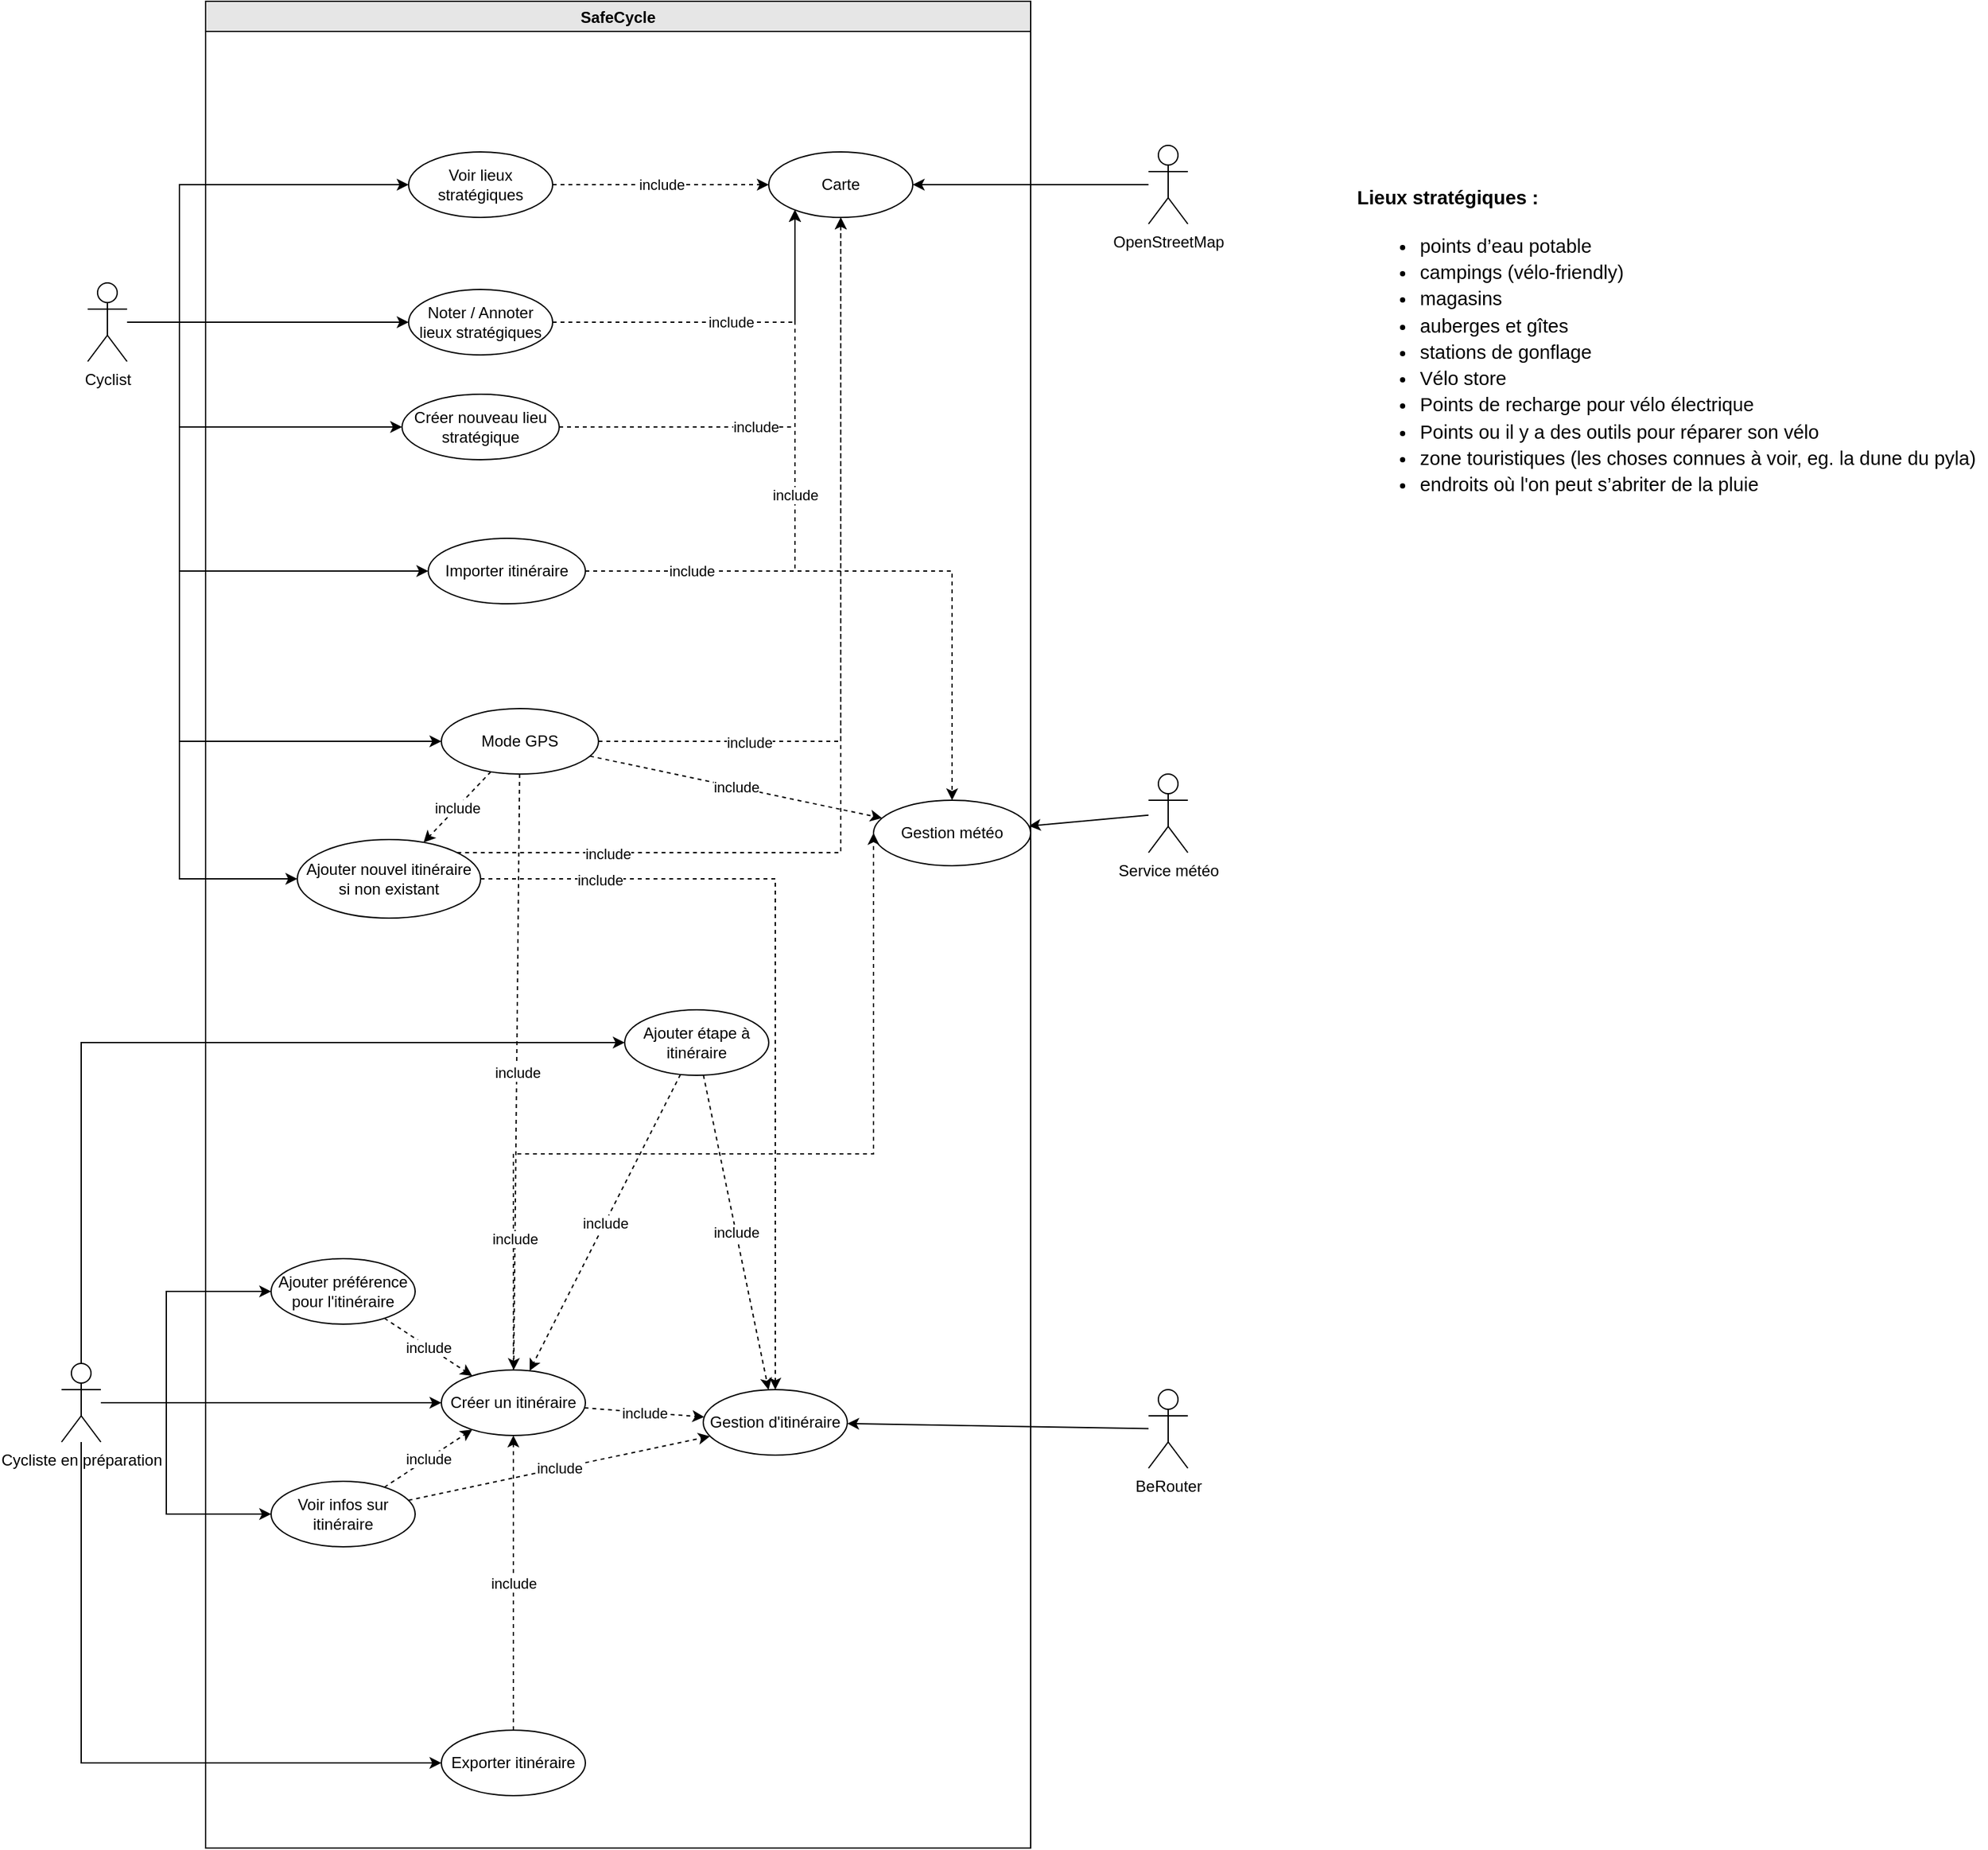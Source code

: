 <mxfile version="20.0.1" type="device" pages="2"><diagram id="Wl2Vq07yi9fjuiYWJFCR" name="Page-1"><mxGraphModel dx="1923" dy="971" grid="1" gridSize="10" guides="1" tooltips="1" connect="1" arrows="1" fold="1" page="1" pageScale="1" pageWidth="827" pageHeight="1169" math="0" shadow="0"><root><mxCell id="0"/><mxCell id="1" parent="0"/><mxCell id="qC4QMID4u2uV4U3Wm96S-1" value="Cyclist" style="shape=umlActor;verticalLabelPosition=bottom;verticalAlign=top;html=1;outlineConnect=0;" vertex="1" parent="1"><mxGeometry x="230" y="305" width="30" height="60" as="geometry"/></mxCell><mxCell id="qC4QMID4u2uV4U3Wm96S-4" value="SafeCycle" style="swimlane;fillColor=#E6E6E6;" vertex="1" parent="1"><mxGeometry x="320" y="90" width="630" height="1410" as="geometry"/></mxCell><mxCell id="qC4QMID4u2uV4U3Wm96S-5" value="Voir lieux stratégiques" style="ellipse;whiteSpace=wrap;html=1;" vertex="1" parent="qC4QMID4u2uV4U3Wm96S-4"><mxGeometry x="155" y="115" width="110" height="50" as="geometry"/></mxCell><mxCell id="qC4QMID4u2uV4U3Wm96S-18" value="Noter / Annoter lieux stratégiques" style="ellipse;whiteSpace=wrap;html=1;" vertex="1" parent="qC4QMID4u2uV4U3Wm96S-4"><mxGeometry x="155" y="220" width="110" height="50" as="geometry"/></mxCell><mxCell id="qC4QMID4u2uV4U3Wm96S-20" value="Créer nouveau lieu stratégique" style="ellipse;whiteSpace=wrap;html=1;" vertex="1" parent="qC4QMID4u2uV4U3Wm96S-4"><mxGeometry x="150" y="300" width="120" height="50" as="geometry"/></mxCell><mxCell id="qC4QMID4u2uV4U3Wm96S-24" value="Carte" style="ellipse;whiteSpace=wrap;html=1;" vertex="1" parent="qC4QMID4u2uV4U3Wm96S-4"><mxGeometry x="430" y="115" width="110" height="50" as="geometry"/></mxCell><mxCell id="qC4QMID4u2uV4U3Wm96S-30" value="" style="endArrow=classic;html=1;rounded=0;dashed=1" edge="1" parent="qC4QMID4u2uV4U3Wm96S-4" source="qC4QMID4u2uV4U3Wm96S-5" target="qC4QMID4u2uV4U3Wm96S-24"><mxGeometry relative="1" as="geometry"><mxPoint x="210" y="139.41" as="sourcePoint"/><mxPoint x="310" y="139.41" as="targetPoint"/></mxGeometry></mxCell><mxCell id="qC4QMID4u2uV4U3Wm96S-31" value="include" style="edgeLabel;resizable=0;html=1;align=center;verticalAlign=middle;" connectable="0" vertex="1" parent="qC4QMID4u2uV4U3Wm96S-30"><mxGeometry relative="1" as="geometry"/></mxCell><mxCell id="qC4QMID4u2uV4U3Wm96S-32" value="" style="endArrow=classic;html=1;rounded=0;dashed=1;edgeStyle=orthogonalEdgeStyle;rounded=0;orthogonalLoop=1;jettySize=auto;" edge="1" parent="qC4QMID4u2uV4U3Wm96S-4" source="qC4QMID4u2uV4U3Wm96S-18" target="qC4QMID4u2uV4U3Wm96S-24"><mxGeometry relative="1" as="geometry"><mxPoint x="200.0" y="150" as="sourcePoint"/><mxPoint x="380" y="150" as="targetPoint"/><Array as="points"><mxPoint x="450" y="245"/></Array></mxGeometry></mxCell><mxCell id="qC4QMID4u2uV4U3Wm96S-33" value="include" style="edgeLabel;resizable=0;html=1;align=center;verticalAlign=middle;" connectable="0" vertex="1" parent="qC4QMID4u2uV4U3Wm96S-32"><mxGeometry relative="1" as="geometry"/></mxCell><mxCell id="qC4QMID4u2uV4U3Wm96S-34" value="" style="endArrow=classic;html=1;rounded=0;dashed=1;edgeStyle=orthogonalEdgeStyle;rounded=0;orthogonalLoop=1;jettySize=auto;" edge="1" parent="qC4QMID4u2uV4U3Wm96S-4" source="qC4QMID4u2uV4U3Wm96S-20" target="qC4QMID4u2uV4U3Wm96S-24"><mxGeometry relative="1" as="geometry"><mxPoint x="187.948" y="239.383" as="sourcePoint"/><mxPoint x="391.967" y="165.569" as="targetPoint"/><Array as="points"><mxPoint x="450" y="325"/></Array></mxGeometry></mxCell><mxCell id="qC4QMID4u2uV4U3Wm96S-35" value="include" style="edgeLabel;resizable=0;html=1;align=center;verticalAlign=middle;" connectable="0" vertex="1" parent="qC4QMID4u2uV4U3Wm96S-34"><mxGeometry relative="1" as="geometry"><mxPoint x="-23" as="offset"/></mxGeometry></mxCell><mxCell id="qC4QMID4u2uV4U3Wm96S-38" value="Créer un itinéraire" style="ellipse;whiteSpace=wrap;html=1;" vertex="1" parent="qC4QMID4u2uV4U3Wm96S-4"><mxGeometry x="180" y="1045" width="110" height="50" as="geometry"/></mxCell><mxCell id="qC4QMID4u2uV4U3Wm96S-40" value="Gestion d'itinéraire" style="ellipse;whiteSpace=wrap;html=1;" vertex="1" parent="qC4QMID4u2uV4U3Wm96S-4"><mxGeometry x="380" y="1060" width="110" height="50" as="geometry"/></mxCell><mxCell id="qC4QMID4u2uV4U3Wm96S-41" value="Exporter itinéraire" style="ellipse;whiteSpace=wrap;html=1;" vertex="1" parent="qC4QMID4u2uV4U3Wm96S-4"><mxGeometry x="180" y="1320" width="110" height="50" as="geometry"/></mxCell><mxCell id="qC4QMID4u2uV4U3Wm96S-49" value="" style="endArrow=classic;html=1;rounded=0;dashed=1" edge="1" parent="qC4QMID4u2uV4U3Wm96S-4" source="qC4QMID4u2uV4U3Wm96S-41" target="qC4QMID4u2uV4U3Wm96S-38"><mxGeometry relative="1" as="geometry"><mxPoint x="310" y="1280" as="sourcePoint"/><mxPoint x="389.75" y="589.211" as="targetPoint"/></mxGeometry></mxCell><mxCell id="qC4QMID4u2uV4U3Wm96S-50" value="include" style="edgeLabel;resizable=0;html=1;align=center;verticalAlign=middle;" connectable="0" vertex="1" parent="qC4QMID4u2uV4U3Wm96S-49"><mxGeometry relative="1" as="geometry"/></mxCell><mxCell id="qC4QMID4u2uV4U3Wm96S-54" value="" style="endArrow=classic;html=1;rounded=0;dashed=1" edge="1" parent="qC4QMID4u2uV4U3Wm96S-4" source="qC4QMID4u2uV4U3Wm96S-38" target="qC4QMID4u2uV4U3Wm96S-40"><mxGeometry relative="1" as="geometry"><mxPoint x="479" y="1195" as="sourcePoint"/><mxPoint x="479" y="1240" as="targetPoint"/></mxGeometry></mxCell><mxCell id="qC4QMID4u2uV4U3Wm96S-55" value="include" style="edgeLabel;resizable=0;html=1;align=center;verticalAlign=middle;" connectable="0" vertex="1" parent="qC4QMID4u2uV4U3Wm96S-54"><mxGeometry relative="1" as="geometry"/></mxCell><mxCell id="qC4QMID4u2uV4U3Wm96S-56" value="Ajouter étape à itinéraire" style="ellipse;whiteSpace=wrap;html=1;" vertex="1" parent="qC4QMID4u2uV4U3Wm96S-4"><mxGeometry x="320" y="770" width="110" height="50" as="geometry"/></mxCell><mxCell id="qC4QMID4u2uV4U3Wm96S-59" value="" style="endArrow=classic;html=1;rounded=0;dashed=1" edge="1" parent="qC4QMID4u2uV4U3Wm96S-4" source="qC4QMID4u2uV4U3Wm96S-56" target="qC4QMID4u2uV4U3Wm96S-38"><mxGeometry relative="1" as="geometry"><mxPoint x="99" y="1130" as="sourcePoint"/><mxPoint x="320" y="1010" as="targetPoint"/></mxGeometry></mxCell><mxCell id="qC4QMID4u2uV4U3Wm96S-60" value="include" style="edgeLabel;resizable=0;html=1;align=center;verticalAlign=middle;" connectable="0" vertex="1" parent="qC4QMID4u2uV4U3Wm96S-59"><mxGeometry relative="1" as="geometry"/></mxCell><mxCell id="qC4QMID4u2uV4U3Wm96S-61" value="" style="endArrow=classic;html=1;rounded=0;dashed=1" edge="1" parent="qC4QMID4u2uV4U3Wm96S-4" source="qC4QMID4u2uV4U3Wm96S-56" target="qC4QMID4u2uV4U3Wm96S-40"><mxGeometry relative="1" as="geometry"><mxPoint x="153.577" y="1108.093" as="sourcePoint"/><mxPoint x="390.44" y="1121.845" as="targetPoint"/></mxGeometry></mxCell><mxCell id="qC4QMID4u2uV4U3Wm96S-62" value="include" style="edgeLabel;resizable=0;html=1;align=center;verticalAlign=middle;" connectable="0" vertex="1" parent="qC4QMID4u2uV4U3Wm96S-61"><mxGeometry relative="1" as="geometry"/></mxCell><mxCell id="qC4QMID4u2uV4U3Wm96S-65" value="Ajouter préférence pour l'itinéraire" style="ellipse;whiteSpace=wrap;html=1;" vertex="1" parent="qC4QMID4u2uV4U3Wm96S-4"><mxGeometry x="50" y="960" width="110" height="50" as="geometry"/></mxCell><mxCell id="qC4QMID4u2uV4U3Wm96S-67" value="" style="endArrow=classic;html=1;rounded=0;dashed=1" edge="1" parent="qC4QMID4u2uV4U3Wm96S-4" source="qC4QMID4u2uV4U3Wm96S-65" target="qC4QMID4u2uV4U3Wm96S-38"><mxGeometry relative="1" as="geometry"><mxPoint x="220" y="970" as="sourcePoint"/><mxPoint x="245.0" y="910" as="targetPoint"/></mxGeometry></mxCell><mxCell id="qC4QMID4u2uV4U3Wm96S-68" value="include" style="edgeLabel;resizable=0;html=1;align=center;verticalAlign=middle;" connectable="0" vertex="1" parent="qC4QMID4u2uV4U3Wm96S-67"><mxGeometry relative="1" as="geometry"/></mxCell><mxCell id="qC4QMID4u2uV4U3Wm96S-69" value="Voir infos sur itinéraire" style="ellipse;whiteSpace=wrap;html=1;" vertex="1" parent="qC4QMID4u2uV4U3Wm96S-4"><mxGeometry x="50" y="1130" width="110" height="50" as="geometry"/></mxCell><mxCell id="qC4QMID4u2uV4U3Wm96S-71" value="" style="endArrow=classic;html=1;rounded=0;dashed=1;" edge="1" parent="qC4QMID4u2uV4U3Wm96S-4" source="qC4QMID4u2uV4U3Wm96S-69" target="qC4QMID4u2uV4U3Wm96S-40"><mxGeometry relative="1" as="geometry"><mxPoint x="420" y="1190" as="sourcePoint"/><mxPoint x="522.886" y="1106.548" as="targetPoint"/></mxGeometry></mxCell><mxCell id="qC4QMID4u2uV4U3Wm96S-72" value="include" style="edgeLabel;resizable=0;html=1;align=center;verticalAlign=middle;" connectable="0" vertex="1" parent="qC4QMID4u2uV4U3Wm96S-71"><mxGeometry relative="1" as="geometry"/></mxCell><mxCell id="qC4QMID4u2uV4U3Wm96S-73" value="" style="endArrow=classic;html=1;rounded=0;dashed=1;" edge="1" parent="qC4QMID4u2uV4U3Wm96S-4" source="qC4QMID4u2uV4U3Wm96S-69" target="qC4QMID4u2uV4U3Wm96S-38"><mxGeometry relative="1" as="geometry"><mxPoint x="150" y="1100" as="sourcePoint"/><mxPoint x="547.701" y="1247.848" as="targetPoint"/></mxGeometry></mxCell><mxCell id="qC4QMID4u2uV4U3Wm96S-74" value="include" style="edgeLabel;resizable=0;html=1;align=center;verticalAlign=middle;" connectable="0" vertex="1" parent="qC4QMID4u2uV4U3Wm96S-73"><mxGeometry relative="1" as="geometry"/></mxCell><mxCell id="qC4QMID4u2uV4U3Wm96S-75" value="Importer itinéraire" style="ellipse;whiteSpace=wrap;html=1;" vertex="1" parent="qC4QMID4u2uV4U3Wm96S-4"><mxGeometry x="170" y="410" width="120" height="50" as="geometry"/></mxCell><mxCell id="qC4QMID4u2uV4U3Wm96S-77" value="" style="endArrow=classic;html=1;rounded=0;dashed=1;edgeStyle=orthogonalEdgeStyle;rounded=0;orthogonalLoop=1;jettySize=auto;" edge="1" parent="qC4QMID4u2uV4U3Wm96S-4" source="qC4QMID4u2uV4U3Wm96S-75" target="qC4QMID4u2uV4U3Wm96S-24"><mxGeometry relative="1" as="geometry"><mxPoint x="197.847" y="329.915" as="sourcePoint"/><mxPoint x="389.75" y="269.211" as="targetPoint"/><Array as="points"><mxPoint x="450" y="435"/></Array></mxGeometry></mxCell><mxCell id="qC4QMID4u2uV4U3Wm96S-78" value="include" style="edgeLabel;resizable=0;html=1;align=center;verticalAlign=middle;" connectable="0" vertex="1" parent="qC4QMID4u2uV4U3Wm96S-77"><mxGeometry relative="1" as="geometry"/></mxCell><mxCell id="qC4QMID4u2uV4U3Wm96S-79" value="Mode GPS" style="ellipse;whiteSpace=wrap;html=1;" vertex="1" parent="qC4QMID4u2uV4U3Wm96S-4"><mxGeometry x="180" y="540" width="120" height="50" as="geometry"/></mxCell><mxCell id="qC4QMID4u2uV4U3Wm96S-81" value="" style="endArrow=classic;html=1;rounded=0;dashed=1;edgeStyle=orthogonalEdgeStyle;rounded=0;orthogonalLoop=1;jettySize=auto;" edge="1" parent="qC4QMID4u2uV4U3Wm96S-4" source="qC4QMID4u2uV4U3Wm96S-79" target="qC4QMID4u2uV4U3Wm96S-24"><mxGeometry relative="1" as="geometry"><mxPoint x="179.519" y="443.235" as="sourcePoint"/><mxPoint x="406.087" y="276.267" as="targetPoint"/><Array as="points"><mxPoint x="485" y="565"/></Array></mxGeometry></mxCell><mxCell id="qC4QMID4u2uV4U3Wm96S-82" value="include" style="edgeLabel;resizable=0;html=1;align=center;verticalAlign=middle;" connectable="0" vertex="1" parent="qC4QMID4u2uV4U3Wm96S-81"><mxGeometry relative="1" as="geometry"><mxPoint x="-70" y="108" as="offset"/></mxGeometry></mxCell><mxCell id="qC4QMID4u2uV4U3Wm96S-83" value="" style="endArrow=classic;html=1;rounded=0;dashed=1" edge="1" parent="qC4QMID4u2uV4U3Wm96S-4" source="qC4QMID4u2uV4U3Wm96S-79" target="qC4QMID4u2uV4U3Wm96S-38"><mxGeometry relative="1" as="geometry"><mxPoint x="300" y="660" as="sourcePoint"/><mxPoint x="390" y="550" as="targetPoint"/></mxGeometry></mxCell><mxCell id="qC4QMID4u2uV4U3Wm96S-84" value="include" style="edgeLabel;resizable=0;html=1;align=center;verticalAlign=middle;" connectable="0" vertex="1" parent="qC4QMID4u2uV4U3Wm96S-83"><mxGeometry relative="1" as="geometry"/></mxCell><mxCell id="qC4QMID4u2uV4U3Wm96S-86" value="Ajouter nouvel itinéraire si non existant" style="ellipse;whiteSpace=wrap;html=1;" vertex="1" parent="qC4QMID4u2uV4U3Wm96S-4"><mxGeometry x="70" y="640" width="140" height="60" as="geometry"/></mxCell><mxCell id="qC4QMID4u2uV4U3Wm96S-87" value="" style="endArrow=classic;html=1;rounded=0;dashed=1" edge="1" parent="qC4QMID4u2uV4U3Wm96S-4" source="qC4QMID4u2uV4U3Wm96S-79" target="qC4QMID4u2uV4U3Wm96S-86"><mxGeometry relative="1" as="geometry"><mxPoint x="249.762" y="600.0" as="sourcePoint"/><mxPoint x="245.226" y="1070.0" as="targetPoint"/></mxGeometry></mxCell><mxCell id="qC4QMID4u2uV4U3Wm96S-88" value="include" style="edgeLabel;resizable=0;html=1;align=center;verticalAlign=middle;" connectable="0" vertex="1" parent="qC4QMID4u2uV4U3Wm96S-87"><mxGeometry relative="1" as="geometry"/></mxCell><mxCell id="qC4QMID4u2uV4U3Wm96S-90" style="edgeStyle=orthogonalEdgeStyle;rounded=0;orthogonalLoop=1;jettySize=auto;html=1;dashed=1" edge="1" parent="qC4QMID4u2uV4U3Wm96S-4" source="qC4QMID4u2uV4U3Wm96S-86" target="qC4QMID4u2uV4U3Wm96S-24"><mxGeometry relative="1" as="geometry"><mxPoint x="450" y="330" as="targetPoint"/><Array as="points"><mxPoint x="485" y="650"/></Array></mxGeometry></mxCell><mxCell id="qC4QMID4u2uV4U3Wm96S-91" value="include" style="edgeLabel;html=1;align=center;verticalAlign=middle;resizable=0;points=[];" vertex="1" connectable="0" parent="qC4QMID4u2uV4U3Wm96S-90"><mxGeometry x="-0.706" y="-1" relative="1" as="geometry"><mxPoint as="offset"/></mxGeometry></mxCell><mxCell id="qC4QMID4u2uV4U3Wm96S-92" style="edgeStyle=orthogonalEdgeStyle;rounded=0;orthogonalLoop=1;jettySize=auto;html=1;dashed=1;" edge="1" parent="qC4QMID4u2uV4U3Wm96S-4" source="qC4QMID4u2uV4U3Wm96S-86" target="qC4QMID4u2uV4U3Wm96S-40"><mxGeometry relative="1" as="geometry"><mxPoint x="755" y="370" as="targetPoint"/><mxPoint x="540.0" y="770.059" as="sourcePoint"/></mxGeometry></mxCell><mxCell id="qC4QMID4u2uV4U3Wm96S-93" value="include" style="edgeLabel;html=1;align=center;verticalAlign=middle;resizable=0;points=[];" vertex="1" connectable="0" parent="qC4QMID4u2uV4U3Wm96S-92"><mxGeometry x="-0.706" y="-1" relative="1" as="geometry"><mxPoint as="offset"/></mxGeometry></mxCell><mxCell id="qC4QMID4u2uV4U3Wm96S-97" value="Gestion météo" style="ellipse;whiteSpace=wrap;html=1;" vertex="1" parent="qC4QMID4u2uV4U3Wm96S-4"><mxGeometry x="510" y="610" width="120" height="50" as="geometry"/></mxCell><mxCell id="qC4QMID4u2uV4U3Wm96S-95" value="" style="endArrow=classic;html=1;rounded=0;dashed=1;edgeStyle=orthogonalEdgeStyle;rounded=0;orthogonalLoop=1;jettySize=auto;" edge="1" parent="qC4QMID4u2uV4U3Wm96S-4" source="qC4QMID4u2uV4U3Wm96S-75" target="qC4QMID4u2uV4U3Wm96S-97"><mxGeometry relative="1" as="geometry"><mxPoint x="264.041" y="550.694" as="sourcePoint"/><mxPoint x="470" y="580" as="targetPoint"/></mxGeometry></mxCell><mxCell id="qC4QMID4u2uV4U3Wm96S-96" value="include" style="edgeLabel;resizable=0;html=1;align=center;verticalAlign=middle;" connectable="0" vertex="1" parent="qC4QMID4u2uV4U3Wm96S-95"><mxGeometry relative="1" as="geometry"><mxPoint x="-147" as="offset"/></mxGeometry></mxCell><mxCell id="qC4QMID4u2uV4U3Wm96S-98" value="" style="endArrow=classic;html=1;rounded=0;dashed=1" edge="1" parent="qC4QMID4u2uV4U3Wm96S-4" source="qC4QMID4u2uV4U3Wm96S-79" target="qC4QMID4u2uV4U3Wm96S-97"><mxGeometry relative="1" as="geometry"><mxPoint x="271.424" y="466.297" as="sourcePoint"/><mxPoint x="488.534" y="613.714" as="targetPoint"/></mxGeometry></mxCell><mxCell id="qC4QMID4u2uV4U3Wm96S-99" value="include" style="edgeLabel;resizable=0;html=1;align=center;verticalAlign=middle;" connectable="0" vertex="1" parent="qC4QMID4u2uV4U3Wm96S-98"><mxGeometry relative="1" as="geometry"/></mxCell><mxCell id="qC4QMID4u2uV4U3Wm96S-102" style="edgeStyle=orthogonalEdgeStyle;rounded=0;orthogonalLoop=1;jettySize=auto;html=1;dashed=1;" edge="1" parent="qC4QMID4u2uV4U3Wm96S-4" source="qC4QMID4u2uV4U3Wm96S-38" target="qC4QMID4u2uV4U3Wm96S-97"><mxGeometry relative="1" as="geometry"><mxPoint x="765" y="1160" as="targetPoint"/><mxPoint x="540.0" y="770.059" as="sourcePoint"/><Array as="points"><mxPoint x="235" y="880"/><mxPoint x="510" y="880"/></Array></mxGeometry></mxCell><mxCell id="qC4QMID4u2uV4U3Wm96S-103" value="include" style="edgeLabel;html=1;align=center;verticalAlign=middle;resizable=0;points=[];" vertex="1" connectable="0" parent="qC4QMID4u2uV4U3Wm96S-102"><mxGeometry x="-0.706" y="-1" relative="1" as="geometry"><mxPoint as="offset"/></mxGeometry></mxCell><mxCell id="qC4QMID4u2uV4U3Wm96S-7" value="&lt;span id=&quot;docs-internal-guid-6f04f4e0-7fff-7d1e-76fc-2dbf0cba91d2&quot;&gt;&lt;div style=&quot;text-align: justify;&quot;&gt;&lt;font face=&quot;Poppins, sans-serif&quot;&gt;&lt;span style=&quot;font-size: 14.667px;&quot;&gt;&lt;b&gt;Lieux stratégiques :&amp;nbsp;&lt;/b&gt;&lt;/span&gt;&lt;/font&gt;&lt;/div&gt;&lt;div style=&quot;text-align: justify;&quot;&gt;&lt;font face=&quot;Poppins, sans-serif&quot;&gt;&lt;span style=&quot;font-size: 14.667px;&quot;&gt;&lt;br&gt;&lt;/span&gt;&lt;/font&gt;&lt;/div&gt;&lt;ul style=&quot;margin-top:0;margin-bottom:0;padding-inline-start:48px;&quot;&gt;&lt;li aria-level=&quot;1&quot; style=&quot;list-style-type: disc; font-size: 11pt; font-family: Poppins, sans-serif; background-color: transparent; font-variant-numeric: normal; font-variant-east-asian: normal; vertical-align: baseline;&quot; dir=&quot;ltr&quot;&gt;&lt;p role=&quot;presentation&quot; style=&quot;line-height:1.38;text-align: justify;margin-top:0pt;margin-bottom:0pt;&quot; dir=&quot;ltr&quot;&gt;&lt;span style=&quot;font-size: 11pt; background-color: transparent; font-variant-numeric: normal; font-variant-east-asian: normal; vertical-align: baseline;&quot;&gt;points d’eau potable&lt;/span&gt;&lt;/p&gt;&lt;/li&gt;&lt;li aria-level=&quot;1&quot; style=&quot;list-style-type: disc; font-size: 11pt; font-family: Poppins, sans-serif; background-color: transparent; font-variant-numeric: normal; font-variant-east-asian: normal; vertical-align: baseline;&quot; dir=&quot;ltr&quot;&gt;&lt;p role=&quot;presentation&quot; style=&quot;line-height:1.38;text-align: justify;margin-top:0pt;margin-bottom:0pt;&quot; dir=&quot;ltr&quot;&gt;&lt;span style=&quot;font-size: 11pt; background-color: transparent; font-variant-numeric: normal; font-variant-east-asian: normal; vertical-align: baseline;&quot;&gt;campings (vélo-friendly)&lt;/span&gt;&lt;/p&gt;&lt;/li&gt;&lt;li aria-level=&quot;1&quot; style=&quot;list-style-type: disc; font-size: 11pt; font-family: Poppins, sans-serif; background-color: transparent; font-variant-numeric: normal; font-variant-east-asian: normal; vertical-align: baseline;&quot; dir=&quot;ltr&quot;&gt;&lt;p role=&quot;presentation&quot; style=&quot;line-height:1.38;text-align: justify;margin-top:0pt;margin-bottom:0pt;&quot; dir=&quot;ltr&quot;&gt;&lt;span style=&quot;font-size: 11pt; background-color: transparent; font-variant-numeric: normal; font-variant-east-asian: normal; vertical-align: baseline;&quot;&gt;magasins&amp;nbsp;&lt;/span&gt;&lt;/p&gt;&lt;/li&gt;&lt;li aria-level=&quot;1&quot; style=&quot;list-style-type: disc; font-size: 11pt; font-family: Poppins, sans-serif; background-color: transparent; font-variant-numeric: normal; font-variant-east-asian: normal; vertical-align: baseline;&quot; dir=&quot;ltr&quot;&gt;&lt;p role=&quot;presentation&quot; style=&quot;line-height:1.38;text-align: justify;margin-top:0pt;margin-bottom:0pt;&quot; dir=&quot;ltr&quot;&gt;&lt;span style=&quot;font-size: 11pt; background-color: transparent; font-variant-numeric: normal; font-variant-east-asian: normal; vertical-align: baseline;&quot;&gt;auberges et gîtes&lt;/span&gt;&lt;/p&gt;&lt;/li&gt;&lt;li aria-level=&quot;1&quot; style=&quot;list-style-type: disc; font-size: 11pt; font-family: Poppins, sans-serif; background-color: transparent; font-variant-numeric: normal; font-variant-east-asian: normal; vertical-align: baseline;&quot; dir=&quot;ltr&quot;&gt;&lt;p role=&quot;presentation&quot; style=&quot;line-height:1.38;text-align: justify;margin-top:0pt;margin-bottom:0pt;&quot; dir=&quot;ltr&quot;&gt;&lt;span style=&quot;font-size: 11pt; background-color: transparent; font-variant-numeric: normal; font-variant-east-asian: normal; vertical-align: baseline;&quot;&gt;stations de gonflage&lt;/span&gt;&lt;/p&gt;&lt;/li&gt;&lt;li aria-level=&quot;1&quot; style=&quot;list-style-type: disc; font-size: 11pt; font-family: Poppins, sans-serif; background-color: transparent; font-variant-numeric: normal; font-variant-east-asian: normal; vertical-align: baseline;&quot; dir=&quot;ltr&quot;&gt;&lt;p role=&quot;presentation&quot; style=&quot;line-height:1.38;text-align: justify;margin-top:0pt;margin-bottom:0pt;&quot; dir=&quot;ltr&quot;&gt;&lt;span style=&quot;font-size: 11pt; background-color: transparent; font-variant-numeric: normal; font-variant-east-asian: normal; vertical-align: baseline;&quot;&gt;Vélo store&lt;/span&gt;&lt;/p&gt;&lt;/li&gt;&lt;li aria-level=&quot;1&quot; style=&quot;list-style-type: disc; font-size: 11pt; font-family: Poppins, sans-serif; background-color: transparent; font-variant-numeric: normal; font-variant-east-asian: normal; vertical-align: baseline;&quot; dir=&quot;ltr&quot;&gt;&lt;p role=&quot;presentation&quot; style=&quot;line-height:1.38;text-align: justify;margin-top:0pt;margin-bottom:0pt;&quot; dir=&quot;ltr&quot;&gt;&lt;span style=&quot;font-size: 11pt; background-color: transparent; font-variant-numeric: normal; font-variant-east-asian: normal; vertical-align: baseline;&quot;&gt;Points de recharge pour vélo électrique&lt;/span&gt;&lt;/p&gt;&lt;/li&gt;&lt;li aria-level=&quot;1&quot; style=&quot;list-style-type: disc; font-size: 11pt; font-family: Poppins, sans-serif; background-color: transparent; font-variant-numeric: normal; font-variant-east-asian: normal; vertical-align: baseline;&quot; dir=&quot;ltr&quot;&gt;&lt;p role=&quot;presentation&quot; style=&quot;line-height:1.38;text-align: justify;margin-top:0pt;margin-bottom:0pt;&quot; dir=&quot;ltr&quot;&gt;&lt;span style=&quot;font-size: 11pt; background-color: transparent; font-variant-numeric: normal; font-variant-east-asian: normal; vertical-align: baseline;&quot;&gt;Points ou il y a des outils pour réparer son vélo&lt;/span&gt;&lt;/p&gt;&lt;/li&gt;&lt;li aria-level=&quot;1&quot; style=&quot;list-style-type: disc; font-size: 11pt; font-family: Poppins, sans-serif; background-color: transparent; font-variant-numeric: normal; font-variant-east-asian: normal; vertical-align: baseline;&quot; dir=&quot;ltr&quot;&gt;&lt;p role=&quot;presentation&quot; style=&quot;line-height:1.38;text-align: justify;margin-top:0pt;margin-bottom:0pt;&quot; dir=&quot;ltr&quot;&gt;&lt;span style=&quot;font-size: 11pt; background-color: transparent; font-variant-numeric: normal; font-variant-east-asian: normal; vertical-align: baseline;&quot;&gt;zone touristiques (les choses connues à voir, eg. la dune du pyla)&lt;/span&gt;&lt;/p&gt;&lt;/li&gt;&lt;li aria-level=&quot;1&quot; style=&quot;list-style-type: disc; font-size: 11pt; font-family: Poppins, sans-serif; background-color: transparent; font-variant-numeric: normal; font-variant-east-asian: normal; vertical-align: baseline;&quot; dir=&quot;ltr&quot;&gt;&lt;p role=&quot;presentation&quot; style=&quot;line-height:1.38;text-align: justify;margin-top:0pt;margin-bottom:0pt;&quot; dir=&quot;ltr&quot;&gt;&lt;span style=&quot;font-size: 11pt; background-color: transparent; font-variant-numeric: normal; font-variant-east-asian: normal; vertical-align: baseline;&quot;&gt;endroits où l'on peut s’abriter de la pluie&lt;/span&gt;&lt;/p&gt;&lt;/li&gt;&lt;/ul&gt;&lt;/span&gt;" style="text;html=1;align=center;verticalAlign=middle;resizable=0;points=[];autosize=1;strokeColor=none;fillColor=none;" vertex="1" parent="1"><mxGeometry x="1190" y="230" width="490" height="240" as="geometry"/></mxCell><mxCell id="qC4QMID4u2uV4U3Wm96S-16" value="" style="endArrow=classic;html=1;rounded=0;edgeStyle=orthogonalEdgeStyle;rounded=0;orthogonalLoop=1;jettySize=auto;" edge="1" parent="1" source="qC4QMID4u2uV4U3Wm96S-1" target="qC4QMID4u2uV4U3Wm96S-5"><mxGeometry width="50" height="50" relative="1" as="geometry"><mxPoint x="720" y="610" as="sourcePoint"/><mxPoint x="770" y="560" as="targetPoint"/><Array as="points"><mxPoint x="300" y="335"/><mxPoint x="300" y="230"/></Array></mxGeometry></mxCell><mxCell id="qC4QMID4u2uV4U3Wm96S-19" value="" style="endArrow=classic;html=1;rounded=0;" edge="1" parent="1" source="qC4QMID4u2uV4U3Wm96S-1" target="qC4QMID4u2uV4U3Wm96S-18"><mxGeometry width="50" height="50" relative="1" as="geometry"><mxPoint x="255" y="240" as="sourcePoint"/><mxPoint x="470.0" y="240" as="targetPoint"/></mxGeometry></mxCell><mxCell id="qC4QMID4u2uV4U3Wm96S-21" value="" style="endArrow=classic;html=1;rounded=0;edgeStyle=orthogonalEdgeStyle;rounded=0;orthogonalLoop=1;jettySize=auto;" edge="1" parent="1" source="qC4QMID4u2uV4U3Wm96S-1" target="qC4QMID4u2uV4U3Wm96S-20"><mxGeometry width="50" height="50" relative="1" as="geometry"><mxPoint x="270" y="245.834" as="sourcePoint"/><mxPoint x="483.197" y="328.753" as="targetPoint"/><Array as="points"><mxPoint x="300" y="335"/><mxPoint x="300" y="415"/></Array></mxGeometry></mxCell><mxCell id="qC4QMID4u2uV4U3Wm96S-22" value="OpenStreetMap" style="shape=umlActor;verticalLabelPosition=bottom;verticalAlign=top;html=1;outlineConnect=0;" vertex="1" parent="1"><mxGeometry x="1040" y="200" width="30" height="60" as="geometry"/></mxCell><mxCell id="qC4QMID4u2uV4U3Wm96S-25" value="" style="endArrow=classic;html=1;rounded=0;" edge="1" parent="1" source="qC4QMID4u2uV4U3Wm96S-22" target="qC4QMID4u2uV4U3Wm96S-24"><mxGeometry width="50" height="50" relative="1" as="geometry"><mxPoint x="850" y="570" as="sourcePoint"/><mxPoint x="900" y="520" as="targetPoint"/></mxGeometry></mxCell><mxCell id="qC4QMID4u2uV4U3Wm96S-39" value="BeRouter" style="shape=umlActor;verticalLabelPosition=bottom;verticalAlign=top;html=1;outlineConnect=0;" vertex="1" parent="1"><mxGeometry x="1040" y="1150" width="30" height="60" as="geometry"/></mxCell><mxCell id="qC4QMID4u2uV4U3Wm96S-43" value="Cycliste en préparation" style="shape=umlActor;verticalLabelPosition=bottom;verticalAlign=top;html=1;outlineConnect=0;" vertex="1" parent="1"><mxGeometry x="210" y="1130" width="30" height="60" as="geometry"/></mxCell><mxCell id="qC4QMID4u2uV4U3Wm96S-48" value="" style="endArrow=classic;html=1;rounded=0;" edge="1" parent="1" source="qC4QMID4u2uV4U3Wm96S-43" target="qC4QMID4u2uV4U3Wm96S-38"><mxGeometry width="50" height="50" relative="1" as="geometry"><mxPoint x="270" y="669.912" as="sourcePoint"/><mxPoint x="482.755" y="739.59" as="targetPoint"/></mxGeometry></mxCell><mxCell id="qC4QMID4u2uV4U3Wm96S-51" value="" style="endArrow=classic;html=1;rounded=0;edgeStyle=orthogonalEdgeStyle;rounded=0;orthogonalLoop=1;jettySize=auto;" edge="1" parent="1" source="qC4QMID4u2uV4U3Wm96S-43" target="qC4QMID4u2uV4U3Wm96S-41"><mxGeometry width="50" height="50" relative="1" as="geometry"><mxPoint x="250" y="1170" as="sourcePoint"/><mxPoint x="424" y="1170" as="targetPoint"/><Array as="points"><mxPoint x="225" y="1435"/></Array></mxGeometry></mxCell><mxCell id="qC4QMID4u2uV4U3Wm96S-52" value="" style="endArrow=classic;html=1;rounded=0;" edge="1" parent="1" source="qC4QMID4u2uV4U3Wm96S-39" target="qC4QMID4u2uV4U3Wm96S-40"><mxGeometry width="50" height="50" relative="1" as="geometry"><mxPoint x="850" y="1050" as="sourcePoint"/><mxPoint x="900" y="1000" as="targetPoint"/></mxGeometry></mxCell><mxCell id="qC4QMID4u2uV4U3Wm96S-57" value="" style="endArrow=classic;html=1;rounded=0;edgeStyle=orthogonalEdgeStyle;rounded=0;orthogonalLoop=1;jettySize=auto;" edge="1" parent="1" source="qC4QMID4u2uV4U3Wm96S-43" target="qC4QMID4u2uV4U3Wm96S-56"><mxGeometry width="50" height="50" relative="1" as="geometry"><mxPoint x="250" y="1171.541" as="sourcePoint"/><mxPoint x="425.321" y="1189.554" as="targetPoint"/><Array as="points"><mxPoint x="225" y="885"/></Array></mxGeometry></mxCell><mxCell id="qC4QMID4u2uV4U3Wm96S-66" value="" style="endArrow=classic;html=1;rounded=0;edgeStyle=orthogonalEdgeStyle;rounded=0;orthogonalLoop=1;jettySize=auto;" edge="1" parent="1" source="qC4QMID4u2uV4U3Wm96S-43" target="qC4QMID4u2uV4U3Wm96S-65"><mxGeometry width="50" height="50" relative="1" as="geometry"><mxPoint x="250" y="1162.498" as="sourcePoint"/><mxPoint x="587.942" y="993.473" as="targetPoint"/><Array as="points"><mxPoint x="290" y="1160"/><mxPoint x="290" y="1075"/></Array></mxGeometry></mxCell><mxCell id="qC4QMID4u2uV4U3Wm96S-70" value="" style="endArrow=classic;html=1;rounded=0;edgeStyle=orthogonalEdgeStyle;rounded=0;orthogonalLoop=1;jettySize=auto;" edge="1" parent="1" source="qC4QMID4u2uV4U3Wm96S-43" target="qC4QMID4u2uV4U3Wm96S-69"><mxGeometry width="50" height="50" relative="1" as="geometry"><mxPoint x="250" y="1165.093" as="sourcePoint"/><mxPoint x="450.297" y="1099.564" as="targetPoint"/><Array as="points"><mxPoint x="290" y="1160"/><mxPoint x="290" y="1245"/></Array></mxGeometry></mxCell><mxCell id="qC4QMID4u2uV4U3Wm96S-76" value="" style="endArrow=classic;html=1;rounded=0;edgeStyle=orthogonalEdgeStyle;rounded=0;orthogonalLoop=1;jettySize=auto;" edge="1" parent="1" source="qC4QMID4u2uV4U3Wm96S-1" target="qC4QMID4u2uV4U3Wm96S-75"><mxGeometry width="50" height="50" relative="1" as="geometry"><mxPoint x="270" y="349.912" as="sourcePoint"/><mxPoint x="482.755" y="419.59" as="targetPoint"/><Array as="points"><mxPoint x="300" y="335"/><mxPoint x="300" y="525"/></Array></mxGeometry></mxCell><mxCell id="qC4QMID4u2uV4U3Wm96S-80" value="" style="endArrow=classic;html=1;rounded=0;edgeStyle=orthogonalEdgeStyle;rounded=0;orthogonalLoop=1;jettySize=auto;" edge="1" parent="1" source="qC4QMID4u2uV4U3Wm96S-1" target="qC4QMID4u2uV4U3Wm96S-79"><mxGeometry width="50" height="50" relative="1" as="geometry"><mxPoint x="270" y="356.454" as="sourcePoint"/><mxPoint x="501.271" y="533.052" as="targetPoint"/><Array as="points"><mxPoint x="300" y="335"/><mxPoint x="300" y="655"/></Array></mxGeometry></mxCell><mxCell id="qC4QMID4u2uV4U3Wm96S-89" value="" style="endArrow=classic;html=1;rounded=0;edgeStyle=orthogonalEdgeStyle;rounded=0;orthogonalLoop=1;jettySize=auto;" edge="1" parent="1" source="qC4QMID4u2uV4U3Wm96S-1" target="qC4QMID4u2uV4U3Wm96S-86"><mxGeometry width="50" height="50" relative="1" as="geometry"><mxPoint x="270" y="360.235" as="sourcePoint"/><mxPoint x="547.286" y="641.861" as="targetPoint"/><Array as="points"><mxPoint x="300" y="335"/><mxPoint x="300" y="760"/></Array></mxGeometry></mxCell><mxCell id="qC4QMID4u2uV4U3Wm96S-94" value="Service météo" style="shape=umlActor;verticalLabelPosition=bottom;verticalAlign=top;html=1;outlineConnect=0;" vertex="1" parent="1"><mxGeometry x="1040" y="680" width="30" height="60" as="geometry"/></mxCell><mxCell id="qC4QMID4u2uV4U3Wm96S-105" value="" style="endArrow=classic;html=1;rounded=0;" edge="1" parent="1" source="qC4QMID4u2uV4U3Wm96S-94" target="qC4QMID4u2uV4U3Wm96S-97"><mxGeometry width="50" height="50" relative="1" as="geometry"><mxPoint x="1050" y="240" as="sourcePoint"/><mxPoint x="870" y="240" as="targetPoint"/></mxGeometry></mxCell></root></mxGraphModel></diagram><diagram id="PM12BxLMNB8_xgxPISej" name="Page-1"><mxGraphModel><root><mxCell id="0"/><mxCell id="1" parent="0"/></root></mxGraphModel></diagram></mxfile>